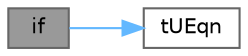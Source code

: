 digraph "if"
{
 // LATEX_PDF_SIZE
  bgcolor="transparent";
  edge [fontname=Helvetica,fontsize=10,labelfontname=Helvetica,labelfontsize=10];
  node [fontname=Helvetica,fontsize=10,shape=box,height=0.2,width=0.4];
  rankdir="LR";
  Node1 [id="Node000001",label="if",height=0.2,width=0.4,color="gray40", fillcolor="grey60", style="filled", fontcolor="black",tooltip=" "];
  Node1 -> Node2 [id="edge1_Node000001_Node000002",color="steelblue1",style="solid",tooltip=" "];
  Node2 [id="Node000002",label="tUEqn",height=0.2,width=0.4,color="grey40", fillcolor="white", style="filled",URL="$combustion_2reactingFoam_2UEqn_8H.html#a0cd57b5bb6eb4b13ab2d3d32f9851c1c",tooltip=" "];
}
